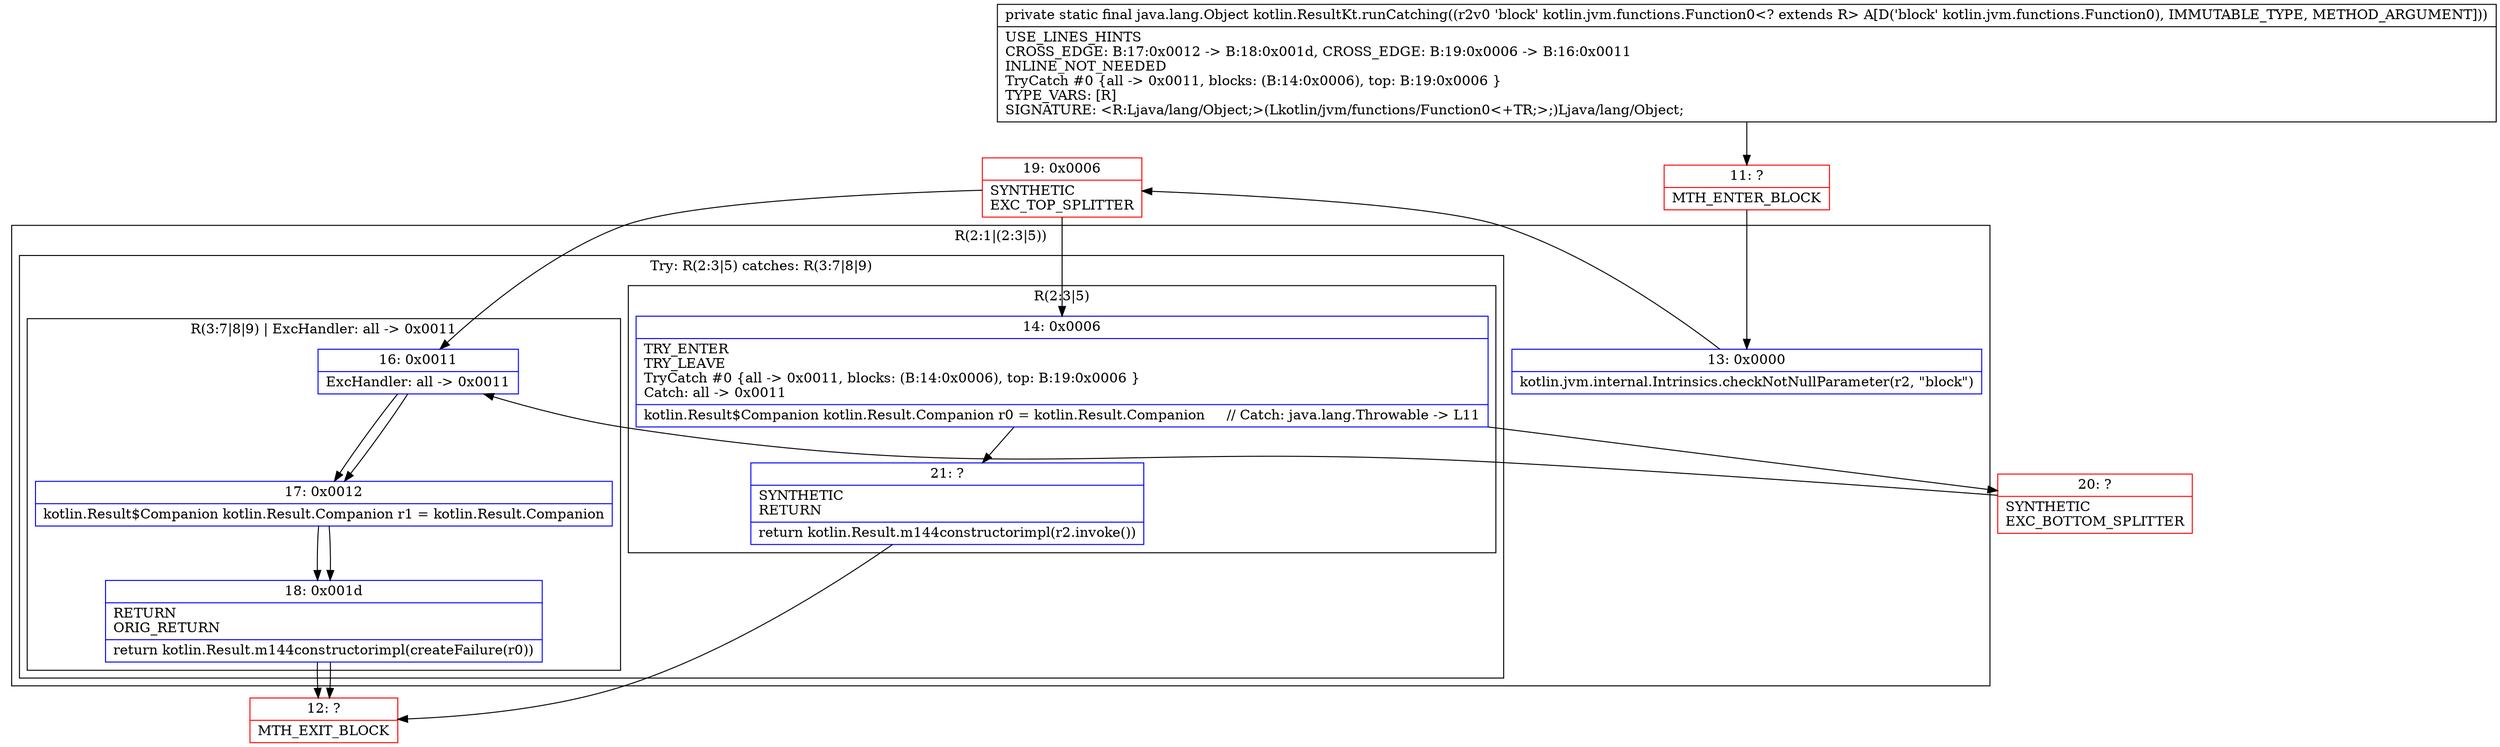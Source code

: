 digraph "CFG forkotlin.ResultKt.runCatching(Lkotlin\/jvm\/functions\/Function0;)Ljava\/lang\/Object;" {
subgraph cluster_Region_896305873 {
label = "R(2:1|(2:3|5))";
node [shape=record,color=blue];
Node_13 [shape=record,label="{13\:\ 0x0000|kotlin.jvm.internal.Intrinsics.checkNotNullParameter(r2, \"block\")\l}"];
subgraph cluster_TryCatchRegion_1999441442 {
label = "Try: R(2:3|5) catches: R(3:7|8|9)";
node [shape=record,color=blue];
subgraph cluster_Region_1995395002 {
label = "R(2:3|5)";
node [shape=record,color=blue];
Node_14 [shape=record,label="{14\:\ 0x0006|TRY_ENTER\lTRY_LEAVE\lTryCatch #0 \{all \-\> 0x0011, blocks: (B:14:0x0006), top: B:19:0x0006 \}\lCatch: all \-\> 0x0011\l|kotlin.Result$Companion kotlin.Result.Companion r0 = kotlin.Result.Companion     \/\/ Catch: java.lang.Throwable \-\> L11\l}"];
Node_21 [shape=record,label="{21\:\ ?|SYNTHETIC\lRETURN\l|return kotlin.Result.m144constructorimpl(r2.invoke())\l}"];
}
subgraph cluster_Region_953936232 {
label = "R(3:7|8|9) | ExcHandler: all \-\> 0x0011\l";
node [shape=record,color=blue];
Node_16 [shape=record,label="{16\:\ 0x0011|ExcHandler: all \-\> 0x0011\l}"];
Node_17 [shape=record,label="{17\:\ 0x0012|kotlin.Result$Companion kotlin.Result.Companion r1 = kotlin.Result.Companion\l}"];
Node_18 [shape=record,label="{18\:\ 0x001d|RETURN\lORIG_RETURN\l|return kotlin.Result.m144constructorimpl(createFailure(r0))\l}"];
}
}
}
subgraph cluster_Region_953936232 {
label = "R(3:7|8|9) | ExcHandler: all \-\> 0x0011\l";
node [shape=record,color=blue];
Node_16 [shape=record,label="{16\:\ 0x0011|ExcHandler: all \-\> 0x0011\l}"];
Node_17 [shape=record,label="{17\:\ 0x0012|kotlin.Result$Companion kotlin.Result.Companion r1 = kotlin.Result.Companion\l}"];
Node_18 [shape=record,label="{18\:\ 0x001d|RETURN\lORIG_RETURN\l|return kotlin.Result.m144constructorimpl(createFailure(r0))\l}"];
}
Node_11 [shape=record,color=red,label="{11\:\ ?|MTH_ENTER_BLOCK\l}"];
Node_19 [shape=record,color=red,label="{19\:\ 0x0006|SYNTHETIC\lEXC_TOP_SPLITTER\l}"];
Node_20 [shape=record,color=red,label="{20\:\ ?|SYNTHETIC\lEXC_BOTTOM_SPLITTER\l}"];
Node_12 [shape=record,color=red,label="{12\:\ ?|MTH_EXIT_BLOCK\l}"];
MethodNode[shape=record,label="{private static final java.lang.Object kotlin.ResultKt.runCatching((r2v0 'block' kotlin.jvm.functions.Function0\<? extends R\> A[D('block' kotlin.jvm.functions.Function0), IMMUTABLE_TYPE, METHOD_ARGUMENT]))  | USE_LINES_HINTS\lCROSS_EDGE: B:17:0x0012 \-\> B:18:0x001d, CROSS_EDGE: B:19:0x0006 \-\> B:16:0x0011\lINLINE_NOT_NEEDED\lTryCatch #0 \{all \-\> 0x0011, blocks: (B:14:0x0006), top: B:19:0x0006 \}\lTYPE_VARS: [R]\lSIGNATURE: \<R:Ljava\/lang\/Object;\>(Lkotlin\/jvm\/functions\/Function0\<+TR;\>;)Ljava\/lang\/Object;\l}"];
MethodNode -> Node_11;Node_13 -> Node_19;
Node_14 -> Node_20;
Node_14 -> Node_21;
Node_21 -> Node_12;
Node_16 -> Node_17;
Node_17 -> Node_18;
Node_18 -> Node_12;
Node_16 -> Node_17;
Node_17 -> Node_18;
Node_18 -> Node_12;
Node_11 -> Node_13;
Node_19 -> Node_14;
Node_19 -> Node_16;
Node_20 -> Node_16;
}

